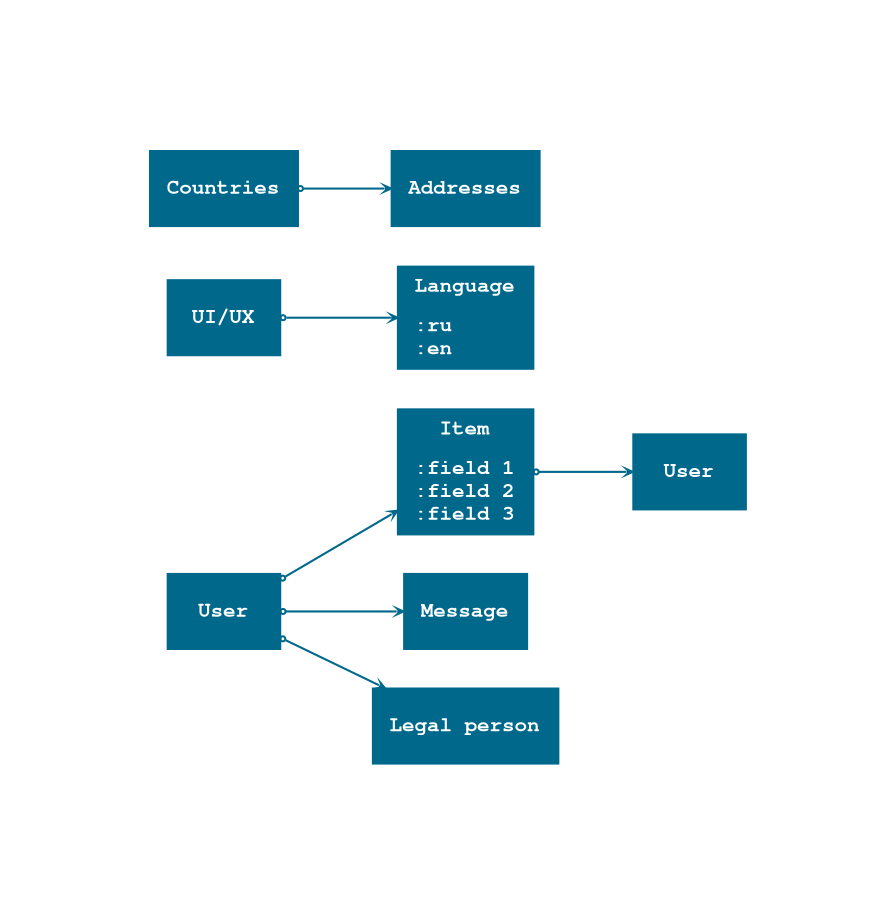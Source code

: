 digraph G {
  node [
    resolution = "200";
    fontsize = "10";
    fontname = "Free Mono Bold";
    fontcolor = "gray";
    color = "gray";
    shape = "record";
  ];
  edge [
    color = "gray";
    arrowtail = "odot";
    arrowhead = "vee";
    dir = "both";
    arrowsize = "0.3";
    fontsize = "10";
    fontname = "Free Mono Bold";
  ];
  graph [
    overlap = "false";
    splines = "true";
    bgcolor = "white";
    dpi = "120";
    rankdir = "LR";
    pad = "1";
  ];
  "user" [
    label = "User";
    color = "deepskyblue4";
    fontcolor = "white";
    style = "filled";
  ];
  "user" -> "item" [ color = deepskyblue4; fontcolor = white;];
  "user" -> "message" [ color = deepskyblue4; fontcolor = white;];
  "user" -> "legal_person" [ color = deepskyblue4; fontcolor = white;];
  "user 2" [
    label = "User";
    color = "deepskyblue4";
    fontcolor = "white";
    style = "filled";
  ];
  "legal_person" [
    label = "Legal person";
    color = "deepskyblue4";
    fontcolor = "white";
    style = "filled";
  ];
  "item" [
    label = "Item | {:field 1\l
:field 2\l
:field 3\l
}";    color = "deepskyblue4";
    fontcolor = "white";
    style = "filled";
  ];
  "item" -> "user 2" [ color = deepskyblue4; fontcolor = white;];
  "message" [
    label = "Message";
    color = "deepskyblue4";
    fontcolor = "white";
    style = "filled";
  ];
  "language" [
    label = "Language | {:ru\l
:en\l
}";    color = "deepskyblue4";
    fontcolor = "white";
    style = "filled";
  ];
  "uiux" -> "language" [ color = deepskyblue4; fontcolor = white;];
  "uiux" [
    label = "UI/UX";
    color = "deepskyblue4";
    fontcolor = "white";
    style = "filled";
  ];
  "countries" [
    label = "Countries";
    color = "deepskyblue4";
    fontcolor = "white";
    style = "filled";
  ];
  "countries" -> "addresses" [ color = deepskyblue4; fontcolor = white;];
  "addresses" [
    label = "Addresses";
    color = "deepskyblue4";
    fontcolor = "white";
    style = "filled";
  ];
}

